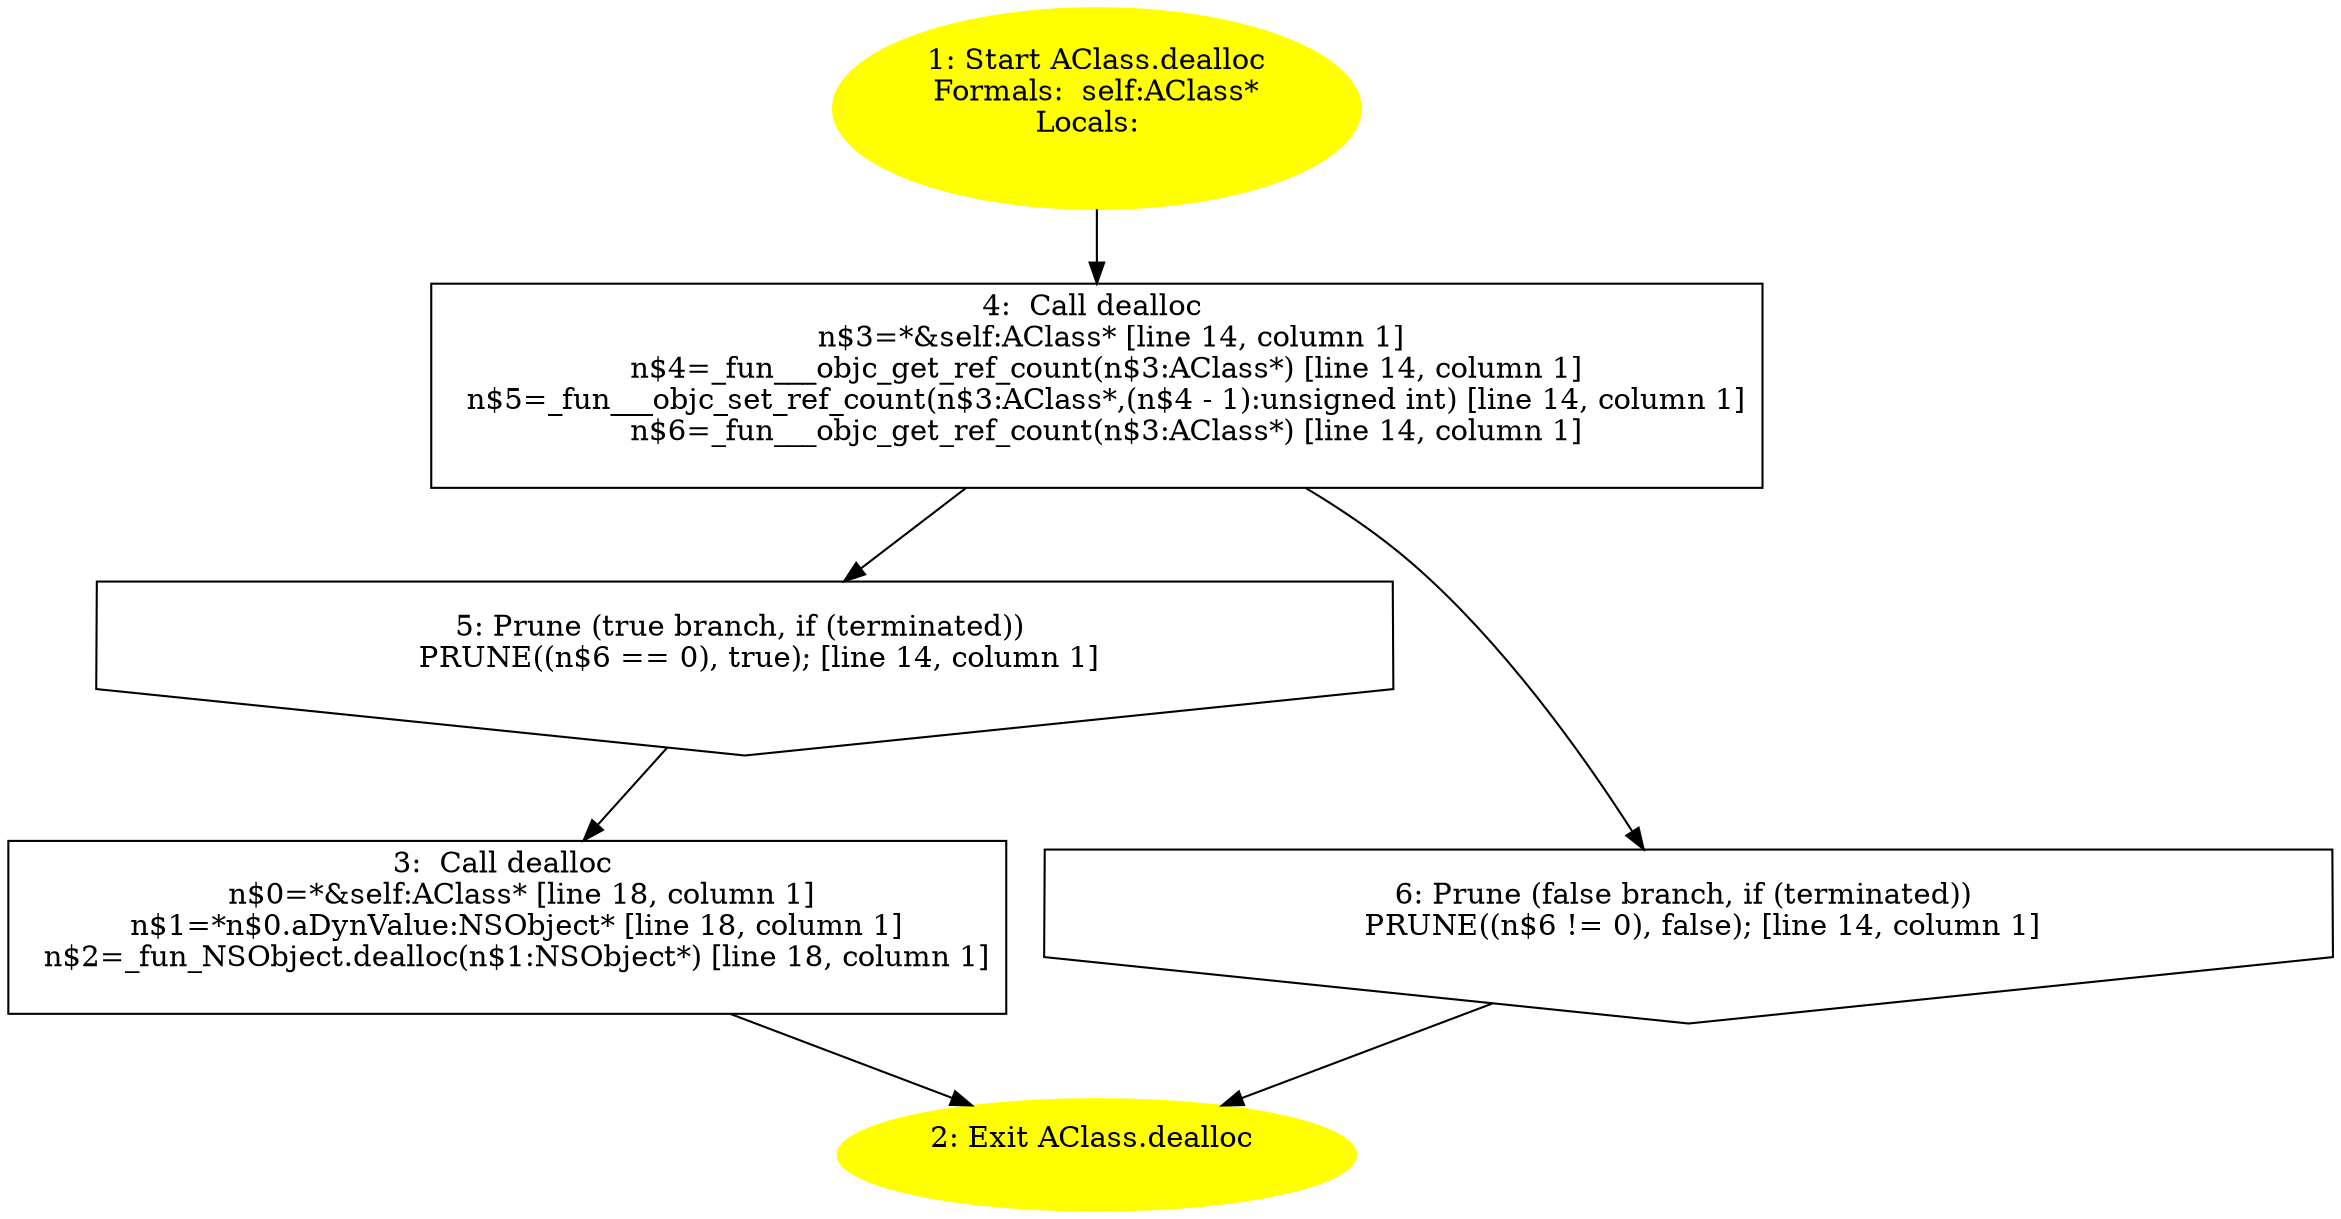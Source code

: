 /* @generated */
digraph cfg {
"dealloc#AClass#instance.5339a8e9aec421a1f58ba25e08faeb6b_1" [label="1: Start AClass.dealloc\nFormals:  self:AClass*\nLocals:  \n  " color=yellow style=filled]
	

	 "dealloc#AClass#instance.5339a8e9aec421a1f58ba25e08faeb6b_1" -> "dealloc#AClass#instance.5339a8e9aec421a1f58ba25e08faeb6b_4" ;
"dealloc#AClass#instance.5339a8e9aec421a1f58ba25e08faeb6b_2" [label="2: Exit AClass.dealloc \n  " color=yellow style=filled]
	

"dealloc#AClass#instance.5339a8e9aec421a1f58ba25e08faeb6b_3" [label="3:  Call dealloc \n   n$0=*&self:AClass* [line 18, column 1]\n  n$1=*n$0.aDynValue:NSObject* [line 18, column 1]\n  n$2=_fun_NSObject.dealloc(n$1:NSObject*) [line 18, column 1]\n " shape="box"]
	

	 "dealloc#AClass#instance.5339a8e9aec421a1f58ba25e08faeb6b_3" -> "dealloc#AClass#instance.5339a8e9aec421a1f58ba25e08faeb6b_2" ;
"dealloc#AClass#instance.5339a8e9aec421a1f58ba25e08faeb6b_4" [label="4:  Call dealloc \n   n$3=*&self:AClass* [line 14, column 1]\n  n$4=_fun___objc_get_ref_count(n$3:AClass*) [line 14, column 1]\n  n$5=_fun___objc_set_ref_count(n$3:AClass*,(n$4 - 1):unsigned int) [line 14, column 1]\n  n$6=_fun___objc_get_ref_count(n$3:AClass*) [line 14, column 1]\n " shape="box"]
	

	 "dealloc#AClass#instance.5339a8e9aec421a1f58ba25e08faeb6b_4" -> "dealloc#AClass#instance.5339a8e9aec421a1f58ba25e08faeb6b_5" ;
	 "dealloc#AClass#instance.5339a8e9aec421a1f58ba25e08faeb6b_4" -> "dealloc#AClass#instance.5339a8e9aec421a1f58ba25e08faeb6b_6" ;
"dealloc#AClass#instance.5339a8e9aec421a1f58ba25e08faeb6b_5" [label="5: Prune (true branch, if (terminated)) \n   PRUNE((n$6 == 0), true); [line 14, column 1]\n " shape="invhouse"]
	

	 "dealloc#AClass#instance.5339a8e9aec421a1f58ba25e08faeb6b_5" -> "dealloc#AClass#instance.5339a8e9aec421a1f58ba25e08faeb6b_3" ;
"dealloc#AClass#instance.5339a8e9aec421a1f58ba25e08faeb6b_6" [label="6: Prune (false branch, if (terminated)) \n   PRUNE((n$6 != 0), false); [line 14, column 1]\n " shape="invhouse"]
	

	 "dealloc#AClass#instance.5339a8e9aec421a1f58ba25e08faeb6b_6" -> "dealloc#AClass#instance.5339a8e9aec421a1f58ba25e08faeb6b_2" ;
}
